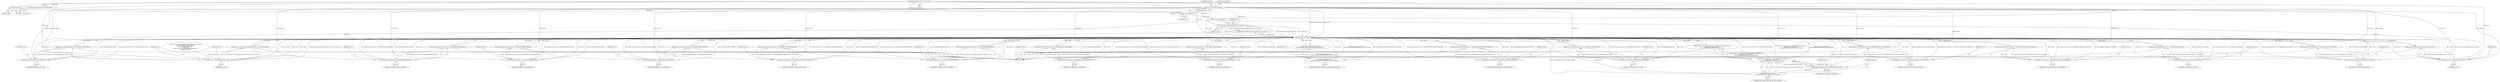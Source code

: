 digraph "0_linux_ef85b67385436ddc1998f45f1d6a210f935b3388_1@pointer" {
"1000119" [label="(Call,*vmcs12 = get_vmcs12(vcpu))"];
"1000121" [label="(Call,get_vmcs12(vcpu))"];
"1000116" [label="(Call,to_vmx(vcpu))"];
"1000106" [label="(MethodParameterIn,struct kvm_vcpu *vcpu)"];
"1000235" [label="(Call,nested_cpu_has(vmcs12, CPU_BASED_VIRTUAL_INTR_PENDING))"];
"1000234" [label="(Return,return nested_cpu_has(vmcs12, CPU_BASED_VIRTUAL_INTR_PENDING);)"];
"1000240" [label="(Call,nested_cpu_has(vmcs12, CPU_BASED_VIRTUAL_NMI_PENDING))"];
"1000239" [label="(Return,return nested_cpu_has(vmcs12, CPU_BASED_VIRTUAL_NMI_PENDING);)"];
"1000259" [label="(Call,nested_cpu_has(vmcs12, CPU_BASED_HLT_EXITING))"];
"1000258" [label="(Return,return nested_cpu_has(vmcs12, CPU_BASED_HLT_EXITING);)"];
"1000267" [label="(Call,nested_cpu_has(vmcs12, CPU_BASED_INVLPG_EXITING))"];
"1000266" [label="(Return,return nested_cpu_has(vmcs12, CPU_BASED_INVLPG_EXITING);)"];
"1000272" [label="(Call,nested_cpu_has(vmcs12, CPU_BASED_RDPMC_EXITING))"];
"1000271" [label="(Return,return nested_cpu_has(vmcs12, CPU_BASED_RDPMC_EXITING);)"];
"1000278" [label="(Call,nested_cpu_has(vmcs12, CPU_BASED_RDTSC_EXITING))"];
"1000277" [label="(Return,return nested_cpu_has(vmcs12, CPU_BASED_RDTSC_EXITING);)"];
"1000297" [label="(Call,nested_vmx_exit_handled_cr(vcpu, vmcs12))"];
"1000296" [label="(Return,return nested_vmx_exit_handled_cr(vcpu, vmcs12);)"];
"1000302" [label="(Call,nested_cpu_has(vmcs12, CPU_BASED_MOV_DR_EXITING))"];
"1000301" [label="(Return,return nested_cpu_has(vmcs12, CPU_BASED_MOV_DR_EXITING);)"];
"1000307" [label="(Call,nested_vmx_exit_handled_io(vcpu, vmcs12))"];
"1000306" [label="(Return,return nested_vmx_exit_handled_io(vcpu, vmcs12);)"];
"1000313" [label="(Call,nested_cpu_has2(vmcs12, SECONDARY_EXEC_DESC))"];
"1000312" [label="(Return,return nested_cpu_has2(vmcs12, SECONDARY_EXEC_DESC);)"];
"1000319" [label="(Call,nested_vmx_exit_handled_msr(vcpu, vmcs12, exit_reason))"];
"1000318" [label="(Return,return nested_vmx_exit_handled_msr(vcpu, vmcs12, exit_reason);)"];
"1000328" [label="(Call,nested_cpu_has(vmcs12, CPU_BASED_MWAIT_EXITING))"];
"1000327" [label="(Return,return nested_cpu_has(vmcs12, CPU_BASED_MWAIT_EXITING);)"];
"1000333" [label="(Call,nested_cpu_has(vmcs12, CPU_BASED_MONITOR_TRAP_FLAG))"];
"1000332" [label="(Return,return nested_cpu_has(vmcs12, CPU_BASED_MONITOR_TRAP_FLAG);)"];
"1000338" [label="(Call,nested_cpu_has(vmcs12, CPU_BASED_MONITOR_EXITING))"];
"1000337" [label="(Return,return nested_cpu_has(vmcs12, CPU_BASED_MONITOR_EXITING);)"];
"1000344" [label="(Call,nested_cpu_has(vmcs12, CPU_BASED_PAUSE_EXITING))"];
"1000343" [label="(Call,nested_cpu_has(vmcs12, CPU_BASED_PAUSE_EXITING) ||\n\t\t\tnested_cpu_has2(vmcs12,\n\t\t\t\tSECONDARY_EXEC_PAUSE_LOOP_EXITING))"];
"1000342" [label="(Return,return nested_cpu_has(vmcs12, CPU_BASED_PAUSE_EXITING) ||\n\t\t\tnested_cpu_has2(vmcs12,\n\t\t\t\tSECONDARY_EXEC_PAUSE_LOOP_EXITING);)"];
"1000347" [label="(Call,nested_cpu_has2(vmcs12,\n\t\t\t\tSECONDARY_EXEC_PAUSE_LOOP_EXITING))"];
"1000355" [label="(Call,nested_cpu_has(vmcs12, CPU_BASED_TPR_SHADOW))"];
"1000354" [label="(Return,return nested_cpu_has(vmcs12, CPU_BASED_TPR_SHADOW);)"];
"1000360" [label="(Call,nested_cpu_has2(vmcs12,\n\t\t\tSECONDARY_EXEC_VIRTUALIZE_APIC_ACCESSES))"];
"1000359" [label="(Return,return nested_cpu_has2(vmcs12,\n\t\t\tSECONDARY_EXEC_VIRTUALIZE_APIC_ACCESSES);)"];
"1000375" [label="(Call,nested_cpu_has2(vmcs12, SECONDARY_EXEC_WBINVD_EXITING))"];
"1000374" [label="(Return,return nested_cpu_has2(vmcs12, SECONDARY_EXEC_WBINVD_EXITING);)"];
"1000384" [label="(Call,nested_cpu_has2(vmcs12, SECONDARY_EXEC_XSAVES))"];
"1000383" [label="(Return,return nested_cpu_has2(vmcs12, SECONDARY_EXEC_XSAVES);)"];
"1000334" [label="(Identifier,vmcs12)"];
"1000249" [label="(Call,kvm_register_read(vcpu, VCPU_REGS_RAX))"];
"1000296" [label="(Return,return nested_vmx_exit_handled_cr(vcpu, vmcs12);)"];
"1000354" [label="(Return,return nested_cpu_has(vmcs12, CPU_BASED_TPR_SHADOW);)"];
"1000272" [label="(Call,nested_cpu_has(vmcs12, CPU_BASED_RDPMC_EXITING))"];
"1000314" [label="(Identifier,vmcs12)"];
"1000330" [label="(Identifier,CPU_BASED_MWAIT_EXITING)"];
"1000235" [label="(Call,nested_cpu_has(vmcs12, CPU_BASED_VIRTUAL_INTR_PENDING))"];
"1000386" [label="(Identifier,SECONDARY_EXEC_XSAVES)"];
"1000267" [label="(Call,nested_cpu_has(vmcs12, CPU_BASED_INVLPG_EXITING))"];
"1000266" [label="(Return,return nested_cpu_has(vmcs12, CPU_BASED_INVLPG_EXITING);)"];
"1000258" [label="(Return,return nested_cpu_has(vmcs12, CPU_BASED_HLT_EXITING);)"];
"1000239" [label="(Return,return nested_cpu_has(vmcs12, CPU_BASED_VIRTUAL_NMI_PENDING);)"];
"1000106" [label="(MethodParameterIn,struct kvm_vcpu *vcpu)"];
"1000280" [label="(Identifier,CPU_BASED_RDTSC_EXITING)"];
"1000297" [label="(Call,nested_vmx_exit_handled_cr(vcpu, vmcs12))"];
"1000340" [label="(Identifier,CPU_BASED_MONITOR_EXITING)"];
"1000342" [label="(Return,return nested_cpu_has(vmcs12, CPU_BASED_PAUSE_EXITING) ||\n\t\t\tnested_cpu_has2(vmcs12,\n\t\t\t\tSECONDARY_EXEC_PAUSE_LOOP_EXITING);)"];
"1000345" [label="(Identifier,vmcs12)"];
"1000241" [label="(Identifier,vmcs12)"];
"1000318" [label="(Return,return nested_vmx_exit_handled_msr(vcpu, vmcs12, exit_reason);)"];
"1000328" [label="(Call,nested_cpu_has(vmcs12, CPU_BASED_MWAIT_EXITING))"];
"1000393" [label="(MethodReturn,static bool)"];
"1000236" [label="(Identifier,vmcs12)"];
"1000114" [label="(Call,*vmx = to_vmx(vcpu))"];
"1000277" [label="(Return,return nested_cpu_has(vmcs12, CPU_BASED_RDTSC_EXITING);)"];
"1000335" [label="(Identifier,CPU_BASED_MONITOR_TRAP_FLAG)"];
"1000121" [label="(Call,get_vmcs12(vcpu))"];
"1000302" [label="(Call,nested_cpu_has(vmcs12, CPU_BASED_MOV_DR_EXITING))"];
"1000385" [label="(Identifier,vmcs12)"];
"1000320" [label="(Identifier,vcpu)"];
"1000259" [label="(Call,nested_cpu_has(vmcs12, CPU_BASED_HLT_EXITING))"];
"1000344" [label="(Call,nested_cpu_has(vmcs12, CPU_BASED_PAUSE_EXITING))"];
"1000242" [label="(Identifier,CPU_BASED_VIRTUAL_NMI_PENDING)"];
"1000375" [label="(Call,nested_cpu_has2(vmcs12, SECONDARY_EXEC_WBINVD_EXITING))"];
"1000261" [label="(Identifier,CPU_BASED_HLT_EXITING)"];
"1000312" [label="(Return,return nested_cpu_has2(vmcs12, SECONDARY_EXEC_DESC);)"];
"1000129" [label="(Call,trace_kvm_nested_vmexit(kvm_rip_read(vcpu), exit_reason,\n\t\t\t\tvmcs_readl(EXIT_QUALIFICATION),\n\t\t\t\tvmx->idt_vectoring_info,\n\t\t\t\tintr_info,\n\t\t\t\tvmcs_read32(VM_EXIT_INTR_ERROR_CODE),\n\t\t\t\tKVM_ISA_VMX))"];
"1000346" [label="(Identifier,CPU_BASED_PAUSE_EXITING)"];
"1000240" [label="(Call,nested_cpu_has(vmcs12, CPU_BASED_VIRTUAL_NMI_PENDING))"];
"1000260" [label="(Identifier,vmcs12)"];
"1000274" [label="(Identifier,CPU_BASED_RDPMC_EXITING)"];
"1000298" [label="(Identifier,vcpu)"];
"1000376" [label="(Identifier,vmcs12)"];
"1000303" [label="(Identifier,vmcs12)"];
"1000116" [label="(Call,to_vmx(vcpu))"];
"1000234" [label="(Return,return nested_cpu_has(vmcs12, CPU_BASED_VIRTUAL_INTR_PENDING);)"];
"1000269" [label="(Identifier,CPU_BASED_INVLPG_EXITING)"];
"1000279" [label="(Identifier,vmcs12)"];
"1000327" [label="(Return,return nested_cpu_has(vmcs12, CPU_BASED_MWAIT_EXITING);)"];
"1000337" [label="(Return,return nested_cpu_has(vmcs12, CPU_BASED_MONITOR_EXITING);)"];
"1000117" [label="(Identifier,vcpu)"];
"1000119" [label="(Call,*vmcs12 = get_vmcs12(vcpu))"];
"1000237" [label="(Identifier,CPU_BASED_VIRTUAL_INTR_PENDING)"];
"1000268" [label="(Identifier,vmcs12)"];
"1000315" [label="(Identifier,SECONDARY_EXEC_DESC)"];
"1000374" [label="(Return,return nested_cpu_has2(vmcs12, SECONDARY_EXEC_WBINVD_EXITING);)"];
"1000308" [label="(Identifier,vcpu)"];
"1000347" [label="(Call,nested_cpu_has2(vmcs12,\n\t\t\t\tSECONDARY_EXEC_PAUSE_LOOP_EXITING))"];
"1000349" [label="(Identifier,SECONDARY_EXEC_PAUSE_LOOP_EXITING)"];
"1000383" [label="(Return,return nested_cpu_has2(vmcs12, SECONDARY_EXEC_XSAVES);)"];
"1000357" [label="(Identifier,CPU_BASED_TPR_SHADOW)"];
"1000356" [label="(Identifier,vmcs12)"];
"1000165" [label="(Block,)"];
"1000107" [label="(Block,)"];
"1000309" [label="(Identifier,vmcs12)"];
"1000339" [label="(Identifier,vmcs12)"];
"1000122" [label="(Identifier,vcpu)"];
"1000333" [label="(Call,nested_cpu_has(vmcs12, CPU_BASED_MONITOR_TRAP_FLAG))"];
"1000304" [label="(Identifier,CPU_BASED_MOV_DR_EXITING)"];
"1000329" [label="(Identifier,vmcs12)"];
"1000360" [label="(Call,nested_cpu_has2(vmcs12,\n\t\t\tSECONDARY_EXEC_VIRTUALIZE_APIC_ACCESSES))"];
"1000307" [label="(Call,nested_vmx_exit_handled_io(vcpu, vmcs12))"];
"1000338" [label="(Call,nested_cpu_has(vmcs12, CPU_BASED_MONITOR_EXITING))"];
"1000299" [label="(Identifier,vmcs12)"];
"1000361" [label="(Identifier,vmcs12)"];
"1000384" [label="(Call,nested_cpu_has2(vmcs12, SECONDARY_EXEC_XSAVES))"];
"1000321" [label="(Identifier,vmcs12)"];
"1000348" [label="(Identifier,vmcs12)"];
"1000273" [label="(Identifier,vmcs12)"];
"1000319" [label="(Call,nested_vmx_exit_handled_msr(vcpu, vmcs12, exit_reason))"];
"1000332" [label="(Return,return nested_cpu_has(vmcs12, CPU_BASED_MONITOR_TRAP_FLAG);)"];
"1000359" [label="(Return,return nested_cpu_has2(vmcs12,\n\t\t\tSECONDARY_EXEC_VIRTUALIZE_APIC_ACCESSES);)"];
"1000301" [label="(Return,return nested_cpu_has(vmcs12, CPU_BASED_MOV_DR_EXITING);)"];
"1000355" [label="(Call,nested_cpu_has(vmcs12, CPU_BASED_TPR_SHADOW))"];
"1000377" [label="(Identifier,SECONDARY_EXEC_WBINVD_EXITING)"];
"1000313" [label="(Call,nested_cpu_has2(vmcs12, SECONDARY_EXEC_DESC))"];
"1000271" [label="(Return,return nested_cpu_has(vmcs12, CPU_BASED_RDPMC_EXITING);)"];
"1000125" [label="(Identifier,exit_reason)"];
"1000306" [label="(Return,return nested_vmx_exit_handled_io(vcpu, vmcs12);)"];
"1000120" [label="(Identifier,vmcs12)"];
"1000322" [label="(Identifier,exit_reason)"];
"1000278" [label="(Call,nested_cpu_has(vmcs12, CPU_BASED_RDTSC_EXITING))"];
"1000130" [label="(Call,kvm_rip_read(vcpu))"];
"1000343" [label="(Call,nested_cpu_has(vmcs12, CPU_BASED_PAUSE_EXITING) ||\n\t\t\tnested_cpu_has2(vmcs12,\n\t\t\t\tSECONDARY_EXEC_PAUSE_LOOP_EXITING))"];
"1000362" [label="(Identifier,SECONDARY_EXEC_VIRTUALIZE_APIC_ACCESSES)"];
"1000119" -> "1000107"  [label="AST: "];
"1000119" -> "1000121"  [label="CFG: "];
"1000120" -> "1000119"  [label="AST: "];
"1000121" -> "1000119"  [label="AST: "];
"1000125" -> "1000119"  [label="CFG: "];
"1000119" -> "1000393"  [label="DDG: get_vmcs12(vcpu)"];
"1000119" -> "1000393"  [label="DDG: vmcs12"];
"1000121" -> "1000119"  [label="DDG: vcpu"];
"1000119" -> "1000235"  [label="DDG: vmcs12"];
"1000119" -> "1000240"  [label="DDG: vmcs12"];
"1000119" -> "1000259"  [label="DDG: vmcs12"];
"1000119" -> "1000267"  [label="DDG: vmcs12"];
"1000119" -> "1000272"  [label="DDG: vmcs12"];
"1000119" -> "1000278"  [label="DDG: vmcs12"];
"1000119" -> "1000297"  [label="DDG: vmcs12"];
"1000119" -> "1000302"  [label="DDG: vmcs12"];
"1000119" -> "1000307"  [label="DDG: vmcs12"];
"1000119" -> "1000313"  [label="DDG: vmcs12"];
"1000119" -> "1000319"  [label="DDG: vmcs12"];
"1000119" -> "1000328"  [label="DDG: vmcs12"];
"1000119" -> "1000333"  [label="DDG: vmcs12"];
"1000119" -> "1000338"  [label="DDG: vmcs12"];
"1000119" -> "1000344"  [label="DDG: vmcs12"];
"1000119" -> "1000355"  [label="DDG: vmcs12"];
"1000119" -> "1000360"  [label="DDG: vmcs12"];
"1000119" -> "1000375"  [label="DDG: vmcs12"];
"1000119" -> "1000384"  [label="DDG: vmcs12"];
"1000121" -> "1000122"  [label="CFG: "];
"1000122" -> "1000121"  [label="AST: "];
"1000116" -> "1000121"  [label="DDG: vcpu"];
"1000106" -> "1000121"  [label="DDG: vcpu"];
"1000121" -> "1000130"  [label="DDG: vcpu"];
"1000116" -> "1000114"  [label="AST: "];
"1000116" -> "1000117"  [label="CFG: "];
"1000117" -> "1000116"  [label="AST: "];
"1000114" -> "1000116"  [label="CFG: "];
"1000116" -> "1000114"  [label="DDG: vcpu"];
"1000106" -> "1000116"  [label="DDG: vcpu"];
"1000106" -> "1000105"  [label="AST: "];
"1000106" -> "1000393"  [label="DDG: vcpu"];
"1000106" -> "1000130"  [label="DDG: vcpu"];
"1000106" -> "1000249"  [label="DDG: vcpu"];
"1000106" -> "1000297"  [label="DDG: vcpu"];
"1000106" -> "1000307"  [label="DDG: vcpu"];
"1000106" -> "1000319"  [label="DDG: vcpu"];
"1000235" -> "1000234"  [label="AST: "];
"1000235" -> "1000237"  [label="CFG: "];
"1000236" -> "1000235"  [label="AST: "];
"1000237" -> "1000235"  [label="AST: "];
"1000234" -> "1000235"  [label="CFG: "];
"1000235" -> "1000393"  [label="DDG: CPU_BASED_VIRTUAL_INTR_PENDING"];
"1000235" -> "1000393"  [label="DDG: vmcs12"];
"1000235" -> "1000393"  [label="DDG: nested_cpu_has(vmcs12, CPU_BASED_VIRTUAL_INTR_PENDING)"];
"1000235" -> "1000234"  [label="DDG: nested_cpu_has(vmcs12, CPU_BASED_VIRTUAL_INTR_PENDING)"];
"1000234" -> "1000165"  [label="AST: "];
"1000393" -> "1000234"  [label="CFG: "];
"1000234" -> "1000393"  [label="DDG: <RET>"];
"1000240" -> "1000239"  [label="AST: "];
"1000240" -> "1000242"  [label="CFG: "];
"1000241" -> "1000240"  [label="AST: "];
"1000242" -> "1000240"  [label="AST: "];
"1000239" -> "1000240"  [label="CFG: "];
"1000240" -> "1000393"  [label="DDG: nested_cpu_has(vmcs12, CPU_BASED_VIRTUAL_NMI_PENDING)"];
"1000240" -> "1000393"  [label="DDG: CPU_BASED_VIRTUAL_NMI_PENDING"];
"1000240" -> "1000393"  [label="DDG: vmcs12"];
"1000240" -> "1000239"  [label="DDG: nested_cpu_has(vmcs12, CPU_BASED_VIRTUAL_NMI_PENDING)"];
"1000239" -> "1000165"  [label="AST: "];
"1000393" -> "1000239"  [label="CFG: "];
"1000239" -> "1000393"  [label="DDG: <RET>"];
"1000259" -> "1000258"  [label="AST: "];
"1000259" -> "1000261"  [label="CFG: "];
"1000260" -> "1000259"  [label="AST: "];
"1000261" -> "1000259"  [label="AST: "];
"1000258" -> "1000259"  [label="CFG: "];
"1000259" -> "1000393"  [label="DDG: nested_cpu_has(vmcs12, CPU_BASED_HLT_EXITING)"];
"1000259" -> "1000393"  [label="DDG: vmcs12"];
"1000259" -> "1000393"  [label="DDG: CPU_BASED_HLT_EXITING"];
"1000259" -> "1000258"  [label="DDG: nested_cpu_has(vmcs12, CPU_BASED_HLT_EXITING)"];
"1000258" -> "1000165"  [label="AST: "];
"1000393" -> "1000258"  [label="CFG: "];
"1000258" -> "1000393"  [label="DDG: <RET>"];
"1000267" -> "1000266"  [label="AST: "];
"1000267" -> "1000269"  [label="CFG: "];
"1000268" -> "1000267"  [label="AST: "];
"1000269" -> "1000267"  [label="AST: "];
"1000266" -> "1000267"  [label="CFG: "];
"1000267" -> "1000393"  [label="DDG: CPU_BASED_INVLPG_EXITING"];
"1000267" -> "1000393"  [label="DDG: vmcs12"];
"1000267" -> "1000393"  [label="DDG: nested_cpu_has(vmcs12, CPU_BASED_INVLPG_EXITING)"];
"1000267" -> "1000266"  [label="DDG: nested_cpu_has(vmcs12, CPU_BASED_INVLPG_EXITING)"];
"1000266" -> "1000165"  [label="AST: "];
"1000393" -> "1000266"  [label="CFG: "];
"1000266" -> "1000393"  [label="DDG: <RET>"];
"1000272" -> "1000271"  [label="AST: "];
"1000272" -> "1000274"  [label="CFG: "];
"1000273" -> "1000272"  [label="AST: "];
"1000274" -> "1000272"  [label="AST: "];
"1000271" -> "1000272"  [label="CFG: "];
"1000272" -> "1000393"  [label="DDG: CPU_BASED_RDPMC_EXITING"];
"1000272" -> "1000393"  [label="DDG: vmcs12"];
"1000272" -> "1000393"  [label="DDG: nested_cpu_has(vmcs12, CPU_BASED_RDPMC_EXITING)"];
"1000272" -> "1000271"  [label="DDG: nested_cpu_has(vmcs12, CPU_BASED_RDPMC_EXITING)"];
"1000271" -> "1000165"  [label="AST: "];
"1000393" -> "1000271"  [label="CFG: "];
"1000271" -> "1000393"  [label="DDG: <RET>"];
"1000278" -> "1000277"  [label="AST: "];
"1000278" -> "1000280"  [label="CFG: "];
"1000279" -> "1000278"  [label="AST: "];
"1000280" -> "1000278"  [label="AST: "];
"1000277" -> "1000278"  [label="CFG: "];
"1000278" -> "1000393"  [label="DDG: CPU_BASED_RDTSC_EXITING"];
"1000278" -> "1000393"  [label="DDG: nested_cpu_has(vmcs12, CPU_BASED_RDTSC_EXITING)"];
"1000278" -> "1000393"  [label="DDG: vmcs12"];
"1000278" -> "1000277"  [label="DDG: nested_cpu_has(vmcs12, CPU_BASED_RDTSC_EXITING)"];
"1000277" -> "1000165"  [label="AST: "];
"1000393" -> "1000277"  [label="CFG: "];
"1000277" -> "1000393"  [label="DDG: <RET>"];
"1000297" -> "1000296"  [label="AST: "];
"1000297" -> "1000299"  [label="CFG: "];
"1000298" -> "1000297"  [label="AST: "];
"1000299" -> "1000297"  [label="AST: "];
"1000296" -> "1000297"  [label="CFG: "];
"1000297" -> "1000393"  [label="DDG: nested_vmx_exit_handled_cr(vcpu, vmcs12)"];
"1000297" -> "1000393"  [label="DDG: vcpu"];
"1000297" -> "1000393"  [label="DDG: vmcs12"];
"1000297" -> "1000296"  [label="DDG: nested_vmx_exit_handled_cr(vcpu, vmcs12)"];
"1000130" -> "1000297"  [label="DDG: vcpu"];
"1000296" -> "1000165"  [label="AST: "];
"1000393" -> "1000296"  [label="CFG: "];
"1000296" -> "1000393"  [label="DDG: <RET>"];
"1000302" -> "1000301"  [label="AST: "];
"1000302" -> "1000304"  [label="CFG: "];
"1000303" -> "1000302"  [label="AST: "];
"1000304" -> "1000302"  [label="AST: "];
"1000301" -> "1000302"  [label="CFG: "];
"1000302" -> "1000393"  [label="DDG: CPU_BASED_MOV_DR_EXITING"];
"1000302" -> "1000393"  [label="DDG: vmcs12"];
"1000302" -> "1000393"  [label="DDG: nested_cpu_has(vmcs12, CPU_BASED_MOV_DR_EXITING)"];
"1000302" -> "1000301"  [label="DDG: nested_cpu_has(vmcs12, CPU_BASED_MOV_DR_EXITING)"];
"1000301" -> "1000165"  [label="AST: "];
"1000393" -> "1000301"  [label="CFG: "];
"1000301" -> "1000393"  [label="DDG: <RET>"];
"1000307" -> "1000306"  [label="AST: "];
"1000307" -> "1000309"  [label="CFG: "];
"1000308" -> "1000307"  [label="AST: "];
"1000309" -> "1000307"  [label="AST: "];
"1000306" -> "1000307"  [label="CFG: "];
"1000307" -> "1000393"  [label="DDG: vmcs12"];
"1000307" -> "1000393"  [label="DDG: nested_vmx_exit_handled_io(vcpu, vmcs12)"];
"1000307" -> "1000393"  [label="DDG: vcpu"];
"1000307" -> "1000306"  [label="DDG: nested_vmx_exit_handled_io(vcpu, vmcs12)"];
"1000130" -> "1000307"  [label="DDG: vcpu"];
"1000306" -> "1000165"  [label="AST: "];
"1000393" -> "1000306"  [label="CFG: "];
"1000306" -> "1000393"  [label="DDG: <RET>"];
"1000313" -> "1000312"  [label="AST: "];
"1000313" -> "1000315"  [label="CFG: "];
"1000314" -> "1000313"  [label="AST: "];
"1000315" -> "1000313"  [label="AST: "];
"1000312" -> "1000313"  [label="CFG: "];
"1000313" -> "1000393"  [label="DDG: SECONDARY_EXEC_DESC"];
"1000313" -> "1000393"  [label="DDG: nested_cpu_has2(vmcs12, SECONDARY_EXEC_DESC)"];
"1000313" -> "1000393"  [label="DDG: vmcs12"];
"1000313" -> "1000312"  [label="DDG: nested_cpu_has2(vmcs12, SECONDARY_EXEC_DESC)"];
"1000312" -> "1000165"  [label="AST: "];
"1000393" -> "1000312"  [label="CFG: "];
"1000312" -> "1000393"  [label="DDG: <RET>"];
"1000319" -> "1000318"  [label="AST: "];
"1000319" -> "1000322"  [label="CFG: "];
"1000320" -> "1000319"  [label="AST: "];
"1000321" -> "1000319"  [label="AST: "];
"1000322" -> "1000319"  [label="AST: "];
"1000318" -> "1000319"  [label="CFG: "];
"1000319" -> "1000393"  [label="DDG: nested_vmx_exit_handled_msr(vcpu, vmcs12, exit_reason)"];
"1000319" -> "1000393"  [label="DDG: exit_reason"];
"1000319" -> "1000393"  [label="DDG: vmcs12"];
"1000319" -> "1000393"  [label="DDG: vcpu"];
"1000319" -> "1000318"  [label="DDG: nested_vmx_exit_handled_msr(vcpu, vmcs12, exit_reason)"];
"1000130" -> "1000319"  [label="DDG: vcpu"];
"1000129" -> "1000319"  [label="DDG: exit_reason"];
"1000318" -> "1000165"  [label="AST: "];
"1000393" -> "1000318"  [label="CFG: "];
"1000318" -> "1000393"  [label="DDG: <RET>"];
"1000328" -> "1000327"  [label="AST: "];
"1000328" -> "1000330"  [label="CFG: "];
"1000329" -> "1000328"  [label="AST: "];
"1000330" -> "1000328"  [label="AST: "];
"1000327" -> "1000328"  [label="CFG: "];
"1000328" -> "1000393"  [label="DDG: nested_cpu_has(vmcs12, CPU_BASED_MWAIT_EXITING)"];
"1000328" -> "1000393"  [label="DDG: vmcs12"];
"1000328" -> "1000393"  [label="DDG: CPU_BASED_MWAIT_EXITING"];
"1000328" -> "1000327"  [label="DDG: nested_cpu_has(vmcs12, CPU_BASED_MWAIT_EXITING)"];
"1000327" -> "1000165"  [label="AST: "];
"1000393" -> "1000327"  [label="CFG: "];
"1000327" -> "1000393"  [label="DDG: <RET>"];
"1000333" -> "1000332"  [label="AST: "];
"1000333" -> "1000335"  [label="CFG: "];
"1000334" -> "1000333"  [label="AST: "];
"1000335" -> "1000333"  [label="AST: "];
"1000332" -> "1000333"  [label="CFG: "];
"1000333" -> "1000393"  [label="DDG: vmcs12"];
"1000333" -> "1000393"  [label="DDG: nested_cpu_has(vmcs12, CPU_BASED_MONITOR_TRAP_FLAG)"];
"1000333" -> "1000393"  [label="DDG: CPU_BASED_MONITOR_TRAP_FLAG"];
"1000333" -> "1000332"  [label="DDG: nested_cpu_has(vmcs12, CPU_BASED_MONITOR_TRAP_FLAG)"];
"1000332" -> "1000165"  [label="AST: "];
"1000393" -> "1000332"  [label="CFG: "];
"1000332" -> "1000393"  [label="DDG: <RET>"];
"1000338" -> "1000337"  [label="AST: "];
"1000338" -> "1000340"  [label="CFG: "];
"1000339" -> "1000338"  [label="AST: "];
"1000340" -> "1000338"  [label="AST: "];
"1000337" -> "1000338"  [label="CFG: "];
"1000338" -> "1000393"  [label="DDG: vmcs12"];
"1000338" -> "1000393"  [label="DDG: nested_cpu_has(vmcs12, CPU_BASED_MONITOR_EXITING)"];
"1000338" -> "1000393"  [label="DDG: CPU_BASED_MONITOR_EXITING"];
"1000338" -> "1000337"  [label="DDG: nested_cpu_has(vmcs12, CPU_BASED_MONITOR_EXITING)"];
"1000337" -> "1000165"  [label="AST: "];
"1000393" -> "1000337"  [label="CFG: "];
"1000337" -> "1000393"  [label="DDG: <RET>"];
"1000344" -> "1000343"  [label="AST: "];
"1000344" -> "1000346"  [label="CFG: "];
"1000345" -> "1000344"  [label="AST: "];
"1000346" -> "1000344"  [label="AST: "];
"1000348" -> "1000344"  [label="CFG: "];
"1000343" -> "1000344"  [label="CFG: "];
"1000344" -> "1000393"  [label="DDG: CPU_BASED_PAUSE_EXITING"];
"1000344" -> "1000393"  [label="DDG: vmcs12"];
"1000344" -> "1000343"  [label="DDG: vmcs12"];
"1000344" -> "1000343"  [label="DDG: CPU_BASED_PAUSE_EXITING"];
"1000344" -> "1000347"  [label="DDG: vmcs12"];
"1000343" -> "1000342"  [label="AST: "];
"1000343" -> "1000347"  [label="CFG: "];
"1000347" -> "1000343"  [label="AST: "];
"1000342" -> "1000343"  [label="CFG: "];
"1000343" -> "1000393"  [label="DDG: nested_cpu_has(vmcs12, CPU_BASED_PAUSE_EXITING)"];
"1000343" -> "1000393"  [label="DDG: nested_cpu_has(vmcs12, CPU_BASED_PAUSE_EXITING) ||\n\t\t\tnested_cpu_has2(vmcs12,\n\t\t\t\tSECONDARY_EXEC_PAUSE_LOOP_EXITING)"];
"1000343" -> "1000393"  [label="DDG: nested_cpu_has2(vmcs12,\n\t\t\t\tSECONDARY_EXEC_PAUSE_LOOP_EXITING)"];
"1000343" -> "1000342"  [label="DDG: nested_cpu_has(vmcs12, CPU_BASED_PAUSE_EXITING) ||\n\t\t\tnested_cpu_has2(vmcs12,\n\t\t\t\tSECONDARY_EXEC_PAUSE_LOOP_EXITING)"];
"1000347" -> "1000343"  [label="DDG: vmcs12"];
"1000347" -> "1000343"  [label="DDG: SECONDARY_EXEC_PAUSE_LOOP_EXITING"];
"1000342" -> "1000165"  [label="AST: "];
"1000393" -> "1000342"  [label="CFG: "];
"1000342" -> "1000393"  [label="DDG: <RET>"];
"1000347" -> "1000349"  [label="CFG: "];
"1000348" -> "1000347"  [label="AST: "];
"1000349" -> "1000347"  [label="AST: "];
"1000347" -> "1000393"  [label="DDG: SECONDARY_EXEC_PAUSE_LOOP_EXITING"];
"1000347" -> "1000393"  [label="DDG: vmcs12"];
"1000355" -> "1000354"  [label="AST: "];
"1000355" -> "1000357"  [label="CFG: "];
"1000356" -> "1000355"  [label="AST: "];
"1000357" -> "1000355"  [label="AST: "];
"1000354" -> "1000355"  [label="CFG: "];
"1000355" -> "1000393"  [label="DDG: vmcs12"];
"1000355" -> "1000393"  [label="DDG: CPU_BASED_TPR_SHADOW"];
"1000355" -> "1000393"  [label="DDG: nested_cpu_has(vmcs12, CPU_BASED_TPR_SHADOW)"];
"1000355" -> "1000354"  [label="DDG: nested_cpu_has(vmcs12, CPU_BASED_TPR_SHADOW)"];
"1000354" -> "1000165"  [label="AST: "];
"1000393" -> "1000354"  [label="CFG: "];
"1000354" -> "1000393"  [label="DDG: <RET>"];
"1000360" -> "1000359"  [label="AST: "];
"1000360" -> "1000362"  [label="CFG: "];
"1000361" -> "1000360"  [label="AST: "];
"1000362" -> "1000360"  [label="AST: "];
"1000359" -> "1000360"  [label="CFG: "];
"1000360" -> "1000393"  [label="DDG: vmcs12"];
"1000360" -> "1000393"  [label="DDG: nested_cpu_has2(vmcs12,\n\t\t\tSECONDARY_EXEC_VIRTUALIZE_APIC_ACCESSES)"];
"1000360" -> "1000393"  [label="DDG: SECONDARY_EXEC_VIRTUALIZE_APIC_ACCESSES"];
"1000360" -> "1000359"  [label="DDG: nested_cpu_has2(vmcs12,\n\t\t\tSECONDARY_EXEC_VIRTUALIZE_APIC_ACCESSES)"];
"1000359" -> "1000165"  [label="AST: "];
"1000393" -> "1000359"  [label="CFG: "];
"1000359" -> "1000393"  [label="DDG: <RET>"];
"1000375" -> "1000374"  [label="AST: "];
"1000375" -> "1000377"  [label="CFG: "];
"1000376" -> "1000375"  [label="AST: "];
"1000377" -> "1000375"  [label="AST: "];
"1000374" -> "1000375"  [label="CFG: "];
"1000375" -> "1000393"  [label="DDG: vmcs12"];
"1000375" -> "1000393"  [label="DDG: SECONDARY_EXEC_WBINVD_EXITING"];
"1000375" -> "1000393"  [label="DDG: nested_cpu_has2(vmcs12, SECONDARY_EXEC_WBINVD_EXITING)"];
"1000375" -> "1000374"  [label="DDG: nested_cpu_has2(vmcs12, SECONDARY_EXEC_WBINVD_EXITING)"];
"1000374" -> "1000165"  [label="AST: "];
"1000393" -> "1000374"  [label="CFG: "];
"1000374" -> "1000393"  [label="DDG: <RET>"];
"1000384" -> "1000383"  [label="AST: "];
"1000384" -> "1000386"  [label="CFG: "];
"1000385" -> "1000384"  [label="AST: "];
"1000386" -> "1000384"  [label="AST: "];
"1000383" -> "1000384"  [label="CFG: "];
"1000384" -> "1000393"  [label="DDG: nested_cpu_has2(vmcs12, SECONDARY_EXEC_XSAVES)"];
"1000384" -> "1000393"  [label="DDG: SECONDARY_EXEC_XSAVES"];
"1000384" -> "1000393"  [label="DDG: vmcs12"];
"1000384" -> "1000383"  [label="DDG: nested_cpu_has2(vmcs12, SECONDARY_EXEC_XSAVES)"];
"1000383" -> "1000165"  [label="AST: "];
"1000393" -> "1000383"  [label="CFG: "];
"1000383" -> "1000393"  [label="DDG: <RET>"];
}
